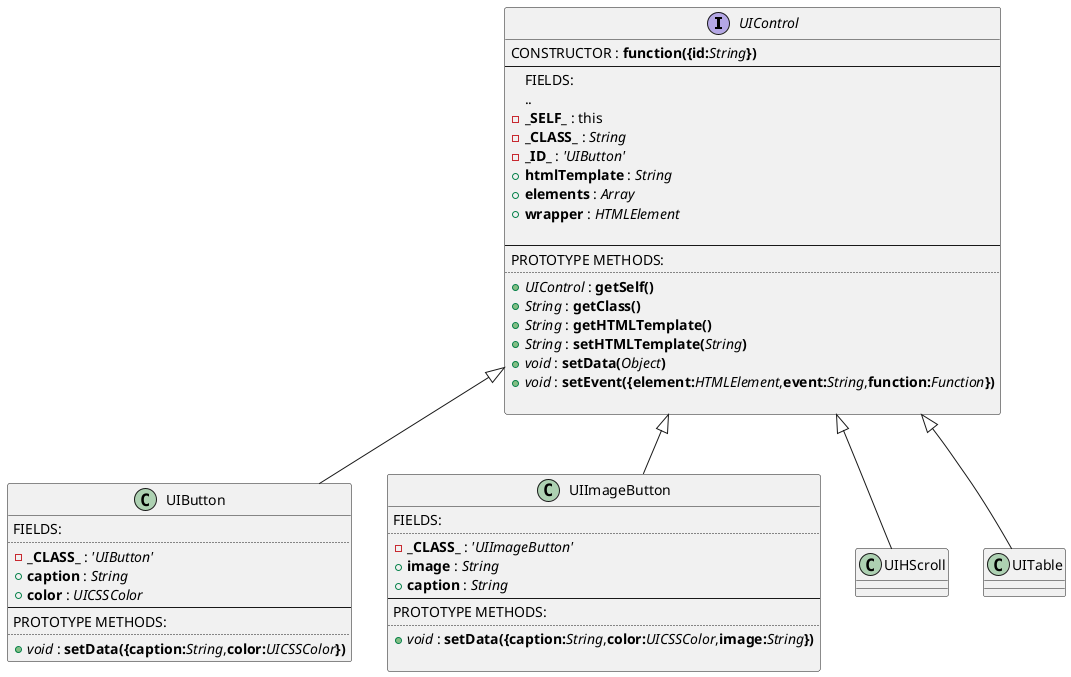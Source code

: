@startuml
interface UIControl{
    CONSTRUCTOR : <b>function({</b><b>id:</b><i>String</i><b>})</b>
    --
    FIELDS:    
       ..
    - <b>_SELF_</b> : this
    - <b>_CLASS_</b> : <i>String</i>
    - <b>_ID_</b> : <i>'UIButton'</i> 
    + <b>htmlTemplate</b> : <i>String</i>
    + <b>elements</b> : <i>Array</i>
    + <b>wrapper</b> : <i>HTMLElement</i>
    
    --
    PROTOTYPE METHODS:
    ..
    + <i>UIControl</i> : <b>getSelf()</b>
    + <i>String</i> : <b>getClass()</b>
    + <i>String</i> : <b>getHTMLTemplate()</b>
    + <i>String</i> : <b>setHTMLTemplate(</b><i>String</i><b>)</b>
    + <i>void</i> : <b>setData(</b><i>Object</i><b>)</b>
    + <i>void</i> : <b>setEvent({</b><b>element:</b><i>HTMLElement</i>,<b>event:</b><i>String</i>,<b>function:</b><i>Function</i><b>})</b>

}
class UIButton{
    FIELDS:
    ..
    - <b>_CLASS_</b> : <i>'UIButton'</i>
    + <b>caption</b> : <i>String</i>
    + <b>color</b> : <i>UICSSColor</i>
    --
    PROTOTYPE METHODS:
    ..
    + <i>void</i> : <b>setData({</b><b>caption:</b><i>String</i>,<b>color:</b><i>UICSSColor</i><b>})</b>
}
class UIImageButton{
    FIELDS:
    ..
    - <b>_CLASS_</b> : <i>'UIImageButton'</i>
    + <b>image</b> : <i>String</i>
    + <b>caption</b> : <i>String</i>
    --
    PROTOTYPE METHODS:
    ..
    + <i>void</i> : <b>setData({</b><b>caption:</b><i>String</i>,<b>color:</b><i>UICSSColor</i>,<b>image:</b><i>String</i><b>})</b>

}
class UIHScroll{

}

UIControl <|-- UIButton
UIControl <|-- UIImageButton
UIControl <|-- UIHScroll
UIControl <|-- UITable
@enduml